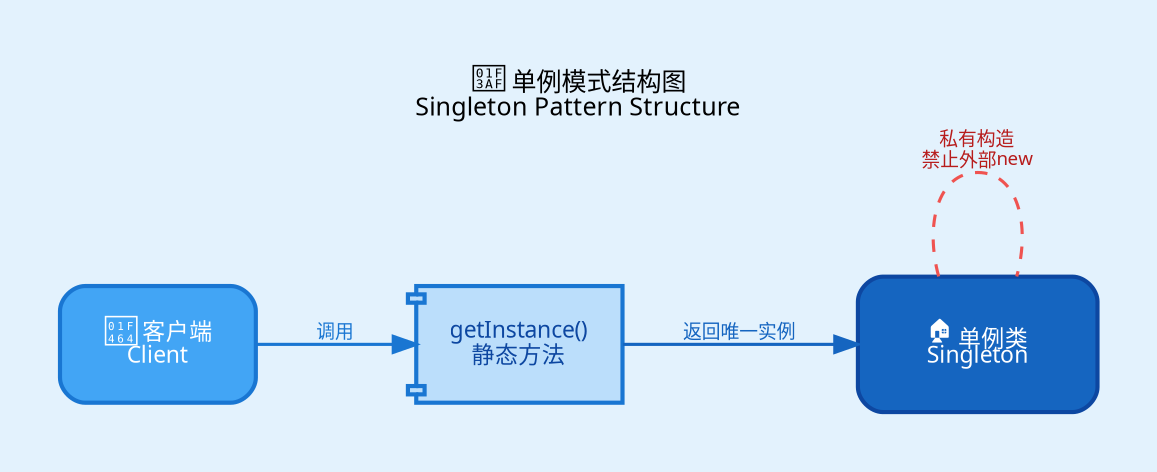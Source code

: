 digraph SingletonPattern {
    graph [
        fontname="Microsoft YaHei",
        fontsize=12,
        bgcolor="#e3f2fd",
        pad=0.4,
        ranksep=0.8,
        nodesep=0.7
    ];

    node [
        fontname="Microsoft YaHei",
        fontsize=11,
        style="filled,rounded",
        penwidth=2,
        margin=0.22
    ];

    edge [
        fontname="Microsoft YaHei",
        fontsize=9,
        penwidth=1.5,
        arrowsize=1.1
    ];

    rankdir=LR;

    // 客户端
    Client [
        label="👤 客户端\nClient",
        fillcolor="#42a5f5",
        color="#1976d2",
        fontcolor="white",
        shape=box,
        width=1.3,
        height=0.7
    ];

    // 单例类
    Singleton [
        label="🏠 单例类\nSingleton",
        fillcolor="#1565c0",
        color="#0d47a1",
        fontcolor="white",
        shape=box,
        width=1.6,
        height=0.9
    ];

    // getInstance 静态方法
    getInstance [
        label="getInstance()\n静态方法",
        fillcolor="#bbdefb",
        color="#1976d2",
        fontcolor="#0d47a1",
        shape=component,
        width=1.2,
        height=0.5
    ];

    // 客户端调用 getInstance
    Client -> getInstance [
        label="调用",
        color="#1976d2",
        fontcolor="#1976d2",
        style="bold"
    ];

    // getInstance 返回单例对象
    getInstance -> Singleton [
        label="返回唯一实例",
        color="#1565c0",
        fontcolor="#1565c0",
        style="bold"
    ];

    // 单例类禁止外部构造
    Singleton -> Singleton [
        label="私有构造\n禁止外部new",
        color="#ef5350",
        fontcolor="#b71c1c",
        style="dashed",
        arrowhead="none"
    ];

    labelloc="t";
    label="🎯 单例模式结构图\nSingleton Pattern Structure";
}
